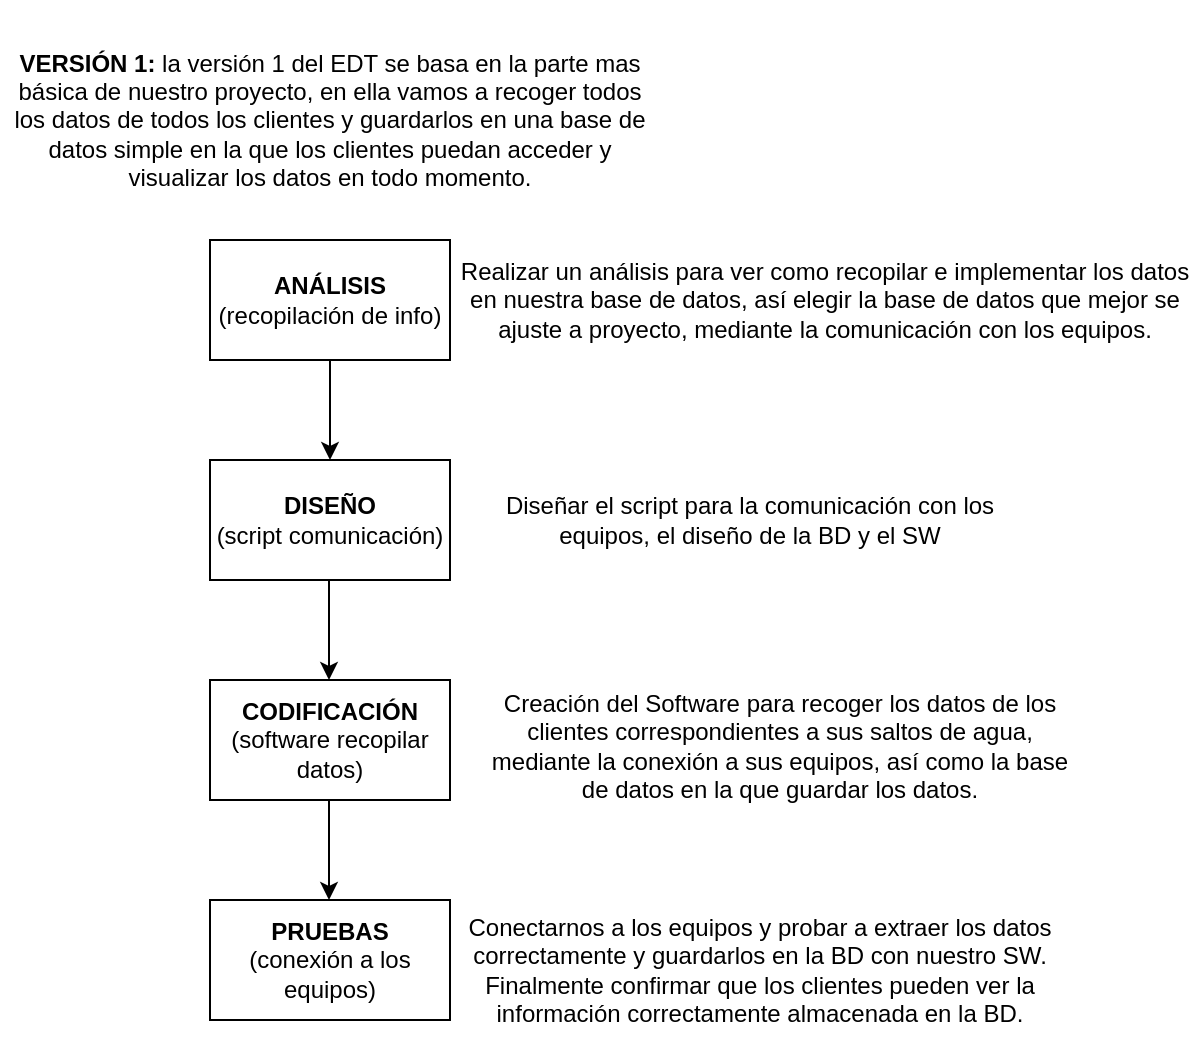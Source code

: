 <mxfile version="20.4.1" type="device"><diagram id="u8QUUrno0GV33CI6SmBa" name="Página-1"><mxGraphModel dx="1038" dy="617" grid="1" gridSize="10" guides="1" tooltips="1" connect="1" arrows="1" fold="1" page="1" pageScale="1" pageWidth="827" pageHeight="1169" math="0" shadow="0"><root><mxCell id="0"/><mxCell id="1" parent="0"/><mxCell id="yk2EfkzivvJjGFWiSTby-2" value="&lt;b&gt;VERSIÓN 1:&lt;/b&gt; la versión 1 del EDT se basa en la parte mas básica de nuestro proyecto, en ella vamos a recoger todos los datos de todos los clientes y guardarlos en una base de datos simple en la que los clientes puedan acceder y visualizar los datos en todo momento." style="text;html=1;strokeColor=none;fillColor=none;align=center;verticalAlign=middle;whiteSpace=wrap;rounded=0;" vertex="1" parent="1"><mxGeometry x="20" y="10" width="330" height="120" as="geometry"/></mxCell><mxCell id="yk2EfkzivvJjGFWiSTby-3" value="&lt;b&gt;ANÁLISIS&lt;br&gt;&lt;/b&gt;(recopilación de info)" style="rounded=0;whiteSpace=wrap;html=1;" vertex="1" parent="1"><mxGeometry x="125" y="130" width="120" height="60" as="geometry"/></mxCell><mxCell id="yk2EfkzivvJjGFWiSTby-4" value="&lt;b&gt;DISEÑO&lt;/b&gt;&lt;br&gt;(script comunicación)" style="rounded=0;whiteSpace=wrap;html=1;" vertex="1" parent="1"><mxGeometry x="125" y="240" width="120" height="60" as="geometry"/></mxCell><mxCell id="yk2EfkzivvJjGFWiSTby-5" value="&lt;b&gt;CODIFICACIÓN&lt;/b&gt;&lt;br&gt;(software recopilar datos)" style="rounded=0;whiteSpace=wrap;html=1;" vertex="1" parent="1"><mxGeometry x="125" y="350" width="120" height="60" as="geometry"/></mxCell><mxCell id="yk2EfkzivvJjGFWiSTby-6" value="&lt;b&gt;PRUEBAS&lt;br&gt;&lt;/b&gt;(conexión a los equipos)" style="rounded=0;whiteSpace=wrap;html=1;" vertex="1" parent="1"><mxGeometry x="125" y="460" width="120" height="60" as="geometry"/></mxCell><mxCell id="yk2EfkzivvJjGFWiSTby-10" value="" style="endArrow=classic;html=1;rounded=0;exitX=0.5;exitY=1;exitDx=0;exitDy=0;entryX=0.5;entryY=0;entryDx=0;entryDy=0;" edge="1" parent="1" source="yk2EfkzivvJjGFWiSTby-3" target="yk2EfkzivvJjGFWiSTby-4"><mxGeometry width="50" height="50" relative="1" as="geometry"><mxPoint x="175" y="230" as="sourcePoint"/><mxPoint x="225" y="180" as="targetPoint"/></mxGeometry></mxCell><mxCell id="yk2EfkzivvJjGFWiSTby-11" value="" style="endArrow=classic;html=1;rounded=0;exitX=0.5;exitY=1;exitDx=0;exitDy=0;entryX=0.5;entryY=0;entryDx=0;entryDy=0;" edge="1" parent="1"><mxGeometry width="50" height="50" relative="1" as="geometry"><mxPoint x="184.5" y="300" as="sourcePoint"/><mxPoint x="184.5" y="350" as="targetPoint"/></mxGeometry></mxCell><mxCell id="yk2EfkzivvJjGFWiSTby-12" value="" style="endArrow=classic;html=1;rounded=0;exitX=0.5;exitY=1;exitDx=0;exitDy=0;entryX=0.5;entryY=0;entryDx=0;entryDy=0;" edge="1" parent="1"><mxGeometry width="50" height="50" relative="1" as="geometry"><mxPoint x="184.5" y="410" as="sourcePoint"/><mxPoint x="184.5" y="460" as="targetPoint"/></mxGeometry></mxCell><mxCell id="yk2EfkzivvJjGFWiSTby-13" value="Creación del Software para recoger los datos de los clientes correspondientes a sus saltos de agua, mediante la conexión a sus equipos, así como la base de datos en la que guardar los datos." style="text;html=1;strokeColor=none;fillColor=none;align=center;verticalAlign=middle;whiteSpace=wrap;rounded=0;" vertex="1" parent="1"><mxGeometry x="260" y="355" width="300" height="55" as="geometry"/></mxCell><mxCell id="yk2EfkzivvJjGFWiSTby-14" value="Realizar un análisis para ver como recopilar e implementar los datos en nuestra base de datos, así elegir la base de datos que mejor se ajuste a proyecto, mediante la comunicación con los equipos." style="text;html=1;strokeColor=none;fillColor=none;align=center;verticalAlign=middle;whiteSpace=wrap;rounded=0;" vertex="1" parent="1"><mxGeometry x="245" y="137.5" width="375" height="45" as="geometry"/></mxCell><mxCell id="yk2EfkzivvJjGFWiSTby-16" value="Diseñar el script para la comunicación con los equipos, el diseño de la BD y el SW" style="text;html=1;strokeColor=none;fillColor=none;align=center;verticalAlign=middle;whiteSpace=wrap;rounded=0;" vertex="1" parent="1"><mxGeometry x="260" y="255" width="270" height="30" as="geometry"/></mxCell><mxCell id="yk2EfkzivvJjGFWiSTby-17" value="Conectarnos a los equipos y probar a extraer los datos correctamente y guardarlos en la BD con nuestro SW. Finalmente confirmar que los clientes pueden ver la información correctamente almacenada en la BD." style="text;html=1;strokeColor=none;fillColor=none;align=center;verticalAlign=middle;whiteSpace=wrap;rounded=0;" vertex="1" parent="1"><mxGeometry x="250" y="460" width="300" height="70" as="geometry"/></mxCell></root></mxGraphModel></diagram></mxfile>